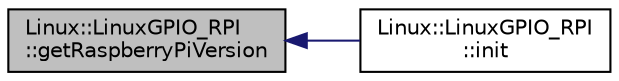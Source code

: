 digraph "Linux::LinuxGPIO_RPI::getRaspberryPiVersion"
{
 // INTERACTIVE_SVG=YES
  edge [fontname="Helvetica",fontsize="10",labelfontname="Helvetica",labelfontsize="10"];
  node [fontname="Helvetica",fontsize="10",shape=record];
  rankdir="LR";
  Node1 [label="Linux::LinuxGPIO_RPI\l::getRaspberryPiVersion",height=0.2,width=0.4,color="black", fillcolor="grey75", style="filled" fontcolor="black"];
  Node1 -> Node2 [dir="back",color="midnightblue",fontsize="10",style="solid",fontname="Helvetica"];
  Node2 [label="Linux::LinuxGPIO_RPI\l::init",height=0.2,width=0.4,color="black", fillcolor="white", style="filled",URL="$classLinux_1_1LinuxGPIO__RPI.html#a36a4c88b845dbc7271567acfd4350e34"];
}
